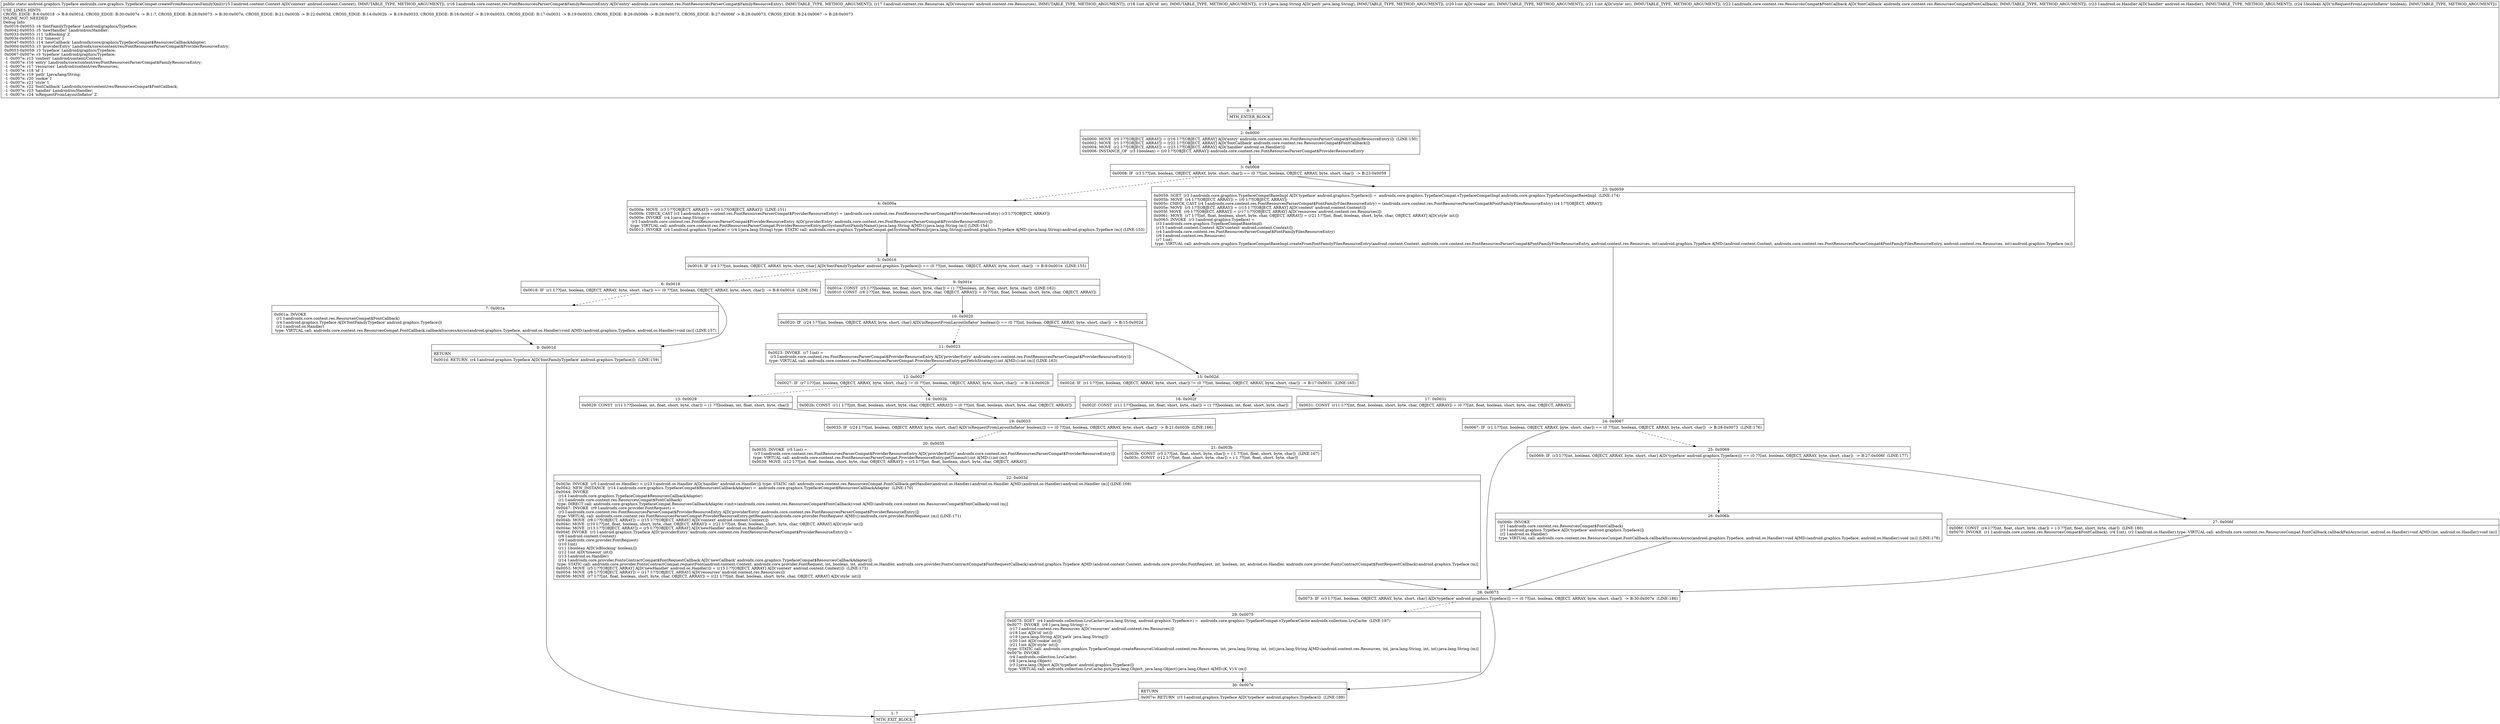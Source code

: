 digraph "CFG forandroidx.core.graphics.TypefaceCompat.createFromResourcesFamilyXml(Landroid\/content\/Context;Landroidx\/core\/content\/res\/FontResourcesParserCompat$FamilyResourceEntry;Landroid\/content\/res\/Resources;ILjava\/lang\/String;IILandroidx\/core\/content\/res\/ResourcesCompat$FontCallback;Landroid\/os\/Handler;Z)Landroid\/graphics\/Typeface;" {
Node_0 [shape=record,label="{0\:\ ?|MTH_ENTER_BLOCK\l}"];
Node_2 [shape=record,label="{2\:\ 0x0000|0x0000: MOVE  (r0 I:??[OBJECT, ARRAY]) = (r16 I:??[OBJECT, ARRAY] A[D('entry' androidx.core.content.res.FontResourcesParserCompat$FamilyResourceEntry)])  (LINE:150)\l0x0002: MOVE  (r1 I:??[OBJECT, ARRAY]) = (r22 I:??[OBJECT, ARRAY] A[D('fontCallback' androidx.core.content.res.ResourcesCompat$FontCallback)]) \l0x0004: MOVE  (r2 I:??[OBJECT, ARRAY]) = (r23 I:??[OBJECT, ARRAY] A[D('handler' android.os.Handler)]) \l0x0006: INSTANCE_OF  (r3 I:boolean) = (r0 I:??[OBJECT, ARRAY]) androidx.core.content.res.FontResourcesParserCompat$ProviderResourceEntry \l}"];
Node_3 [shape=record,label="{3\:\ 0x0008|0x0008: IF  (r3 I:??[int, boolean, OBJECT, ARRAY, byte, short, char]) == (0 ??[int, boolean, OBJECT, ARRAY, byte, short, char])  \-\> B:23:0x0059 \l}"];
Node_4 [shape=record,label="{4\:\ 0x000a|0x000a: MOVE  (r3 I:??[OBJECT, ARRAY]) = (r0 I:??[OBJECT, ARRAY])  (LINE:151)\l0x000b: CHECK_CAST (r3 I:androidx.core.content.res.FontResourcesParserCompat$ProviderResourceEntry) = (androidx.core.content.res.FontResourcesParserCompat$ProviderResourceEntry) (r3 I:??[OBJECT, ARRAY]) \l0x000e: INVOKE  (r4 I:java.lang.String) = \l  (r3 I:androidx.core.content.res.FontResourcesParserCompat$ProviderResourceEntry A[D('providerEntry' androidx.core.content.res.FontResourcesParserCompat$ProviderResourceEntry)])\l type: VIRTUAL call: androidx.core.content.res.FontResourcesParserCompat.ProviderResourceEntry.getSystemFontFamilyName():java.lang.String A[MD:():java.lang.String (m)] (LINE:154)\l0x0012: INVOKE  (r4 I:android.graphics.Typeface) = (r4 I:java.lang.String) type: STATIC call: androidx.core.graphics.TypefaceCompat.getSystemFontFamily(java.lang.String):android.graphics.Typeface A[MD:(java.lang.String):android.graphics.Typeface (m)] (LINE:153)\l}"];
Node_5 [shape=record,label="{5\:\ 0x0016|0x0016: IF  (r4 I:??[int, boolean, OBJECT, ARRAY, byte, short, char] A[D('fontFamilyTypeface' android.graphics.Typeface)]) == (0 ??[int, boolean, OBJECT, ARRAY, byte, short, char])  \-\> B:9:0x001e  (LINE:155)\l}"];
Node_6 [shape=record,label="{6\:\ 0x0018|0x0018: IF  (r1 I:??[int, boolean, OBJECT, ARRAY, byte, short, char]) == (0 ??[int, boolean, OBJECT, ARRAY, byte, short, char])  \-\> B:8:0x001d  (LINE:156)\l}"];
Node_7 [shape=record,label="{7\:\ 0x001a|0x001a: INVOKE  \l  (r1 I:androidx.core.content.res.ResourcesCompat$FontCallback)\l  (r4 I:android.graphics.Typeface A[D('fontFamilyTypeface' android.graphics.Typeface)])\l  (r2 I:android.os.Handler)\l type: VIRTUAL call: androidx.core.content.res.ResourcesCompat.FontCallback.callbackSuccessAsync(android.graphics.Typeface, android.os.Handler):void A[MD:(android.graphics.Typeface, android.os.Handler):void (m)] (LINE:157)\l}"];
Node_8 [shape=record,label="{8\:\ 0x001d|RETURN\l|0x001d: RETURN  (r4 I:android.graphics.Typeface A[D('fontFamilyTypeface' android.graphics.Typeface)])  (LINE:159)\l}"];
Node_1 [shape=record,label="{1\:\ ?|MTH_EXIT_BLOCK\l}"];
Node_9 [shape=record,label="{9\:\ 0x001e|0x001e: CONST  (r5 I:??[boolean, int, float, short, byte, char]) = (1 ??[boolean, int, float, short, byte, char])  (LINE:162)\l0x001f: CONST  (r6 I:??[int, float, boolean, short, byte, char, OBJECT, ARRAY]) = (0 ??[int, float, boolean, short, byte, char, OBJECT, ARRAY]) \l}"];
Node_10 [shape=record,label="{10\:\ 0x0020|0x0020: IF  (r24 I:??[int, boolean, OBJECT, ARRAY, byte, short, char] A[D('isRequestFromLayoutInflator' boolean)]) == (0 ??[int, boolean, OBJECT, ARRAY, byte, short, char])  \-\> B:15:0x002d \l}"];
Node_11 [shape=record,label="{11\:\ 0x0023|0x0023: INVOKE  (r7 I:int) = \l  (r3 I:androidx.core.content.res.FontResourcesParserCompat$ProviderResourceEntry A[D('providerEntry' androidx.core.content.res.FontResourcesParserCompat$ProviderResourceEntry)])\l type: VIRTUAL call: androidx.core.content.res.FontResourcesParserCompat.ProviderResourceEntry.getFetchStrategy():int A[MD:():int (m)] (LINE:163)\l}"];
Node_12 [shape=record,label="{12\:\ 0x0027|0x0027: IF  (r7 I:??[int, boolean, OBJECT, ARRAY, byte, short, char]) != (0 ??[int, boolean, OBJECT, ARRAY, byte, short, char])  \-\> B:14:0x002b \l}"];
Node_13 [shape=record,label="{13\:\ 0x0029|0x0029: CONST  (r11 I:??[boolean, int, float, short, byte, char]) = (1 ??[boolean, int, float, short, byte, char]) \l}"];
Node_19 [shape=record,label="{19\:\ 0x0033|0x0033: IF  (r24 I:??[int, boolean, OBJECT, ARRAY, byte, short, char] A[D('isRequestFromLayoutInflator' boolean)]) == (0 ??[int, boolean, OBJECT, ARRAY, byte, short, char])  \-\> B:21:0x003b  (LINE:166)\l}"];
Node_20 [shape=record,label="{20\:\ 0x0035|0x0035: INVOKE  (r5 I:int) = \l  (r3 I:androidx.core.content.res.FontResourcesParserCompat$ProviderResourceEntry A[D('providerEntry' androidx.core.content.res.FontResourcesParserCompat$ProviderResourceEntry)])\l type: VIRTUAL call: androidx.core.content.res.FontResourcesParserCompat.ProviderResourceEntry.getTimeout():int A[MD:():int (m)]\l0x0039: MOVE  (r12 I:??[int, float, boolean, short, byte, char, OBJECT, ARRAY]) = (r5 I:??[int, float, boolean, short, byte, char, OBJECT, ARRAY]) \l}"];
Node_22 [shape=record,label="{22\:\ 0x003d|0x003e: INVOKE  (r5 I:android.os.Handler) = (r23 I:android.os.Handler A[D('handler' android.os.Handler)]) type: STATIC call: androidx.core.content.res.ResourcesCompat.FontCallback.getHandler(android.os.Handler):android.os.Handler A[MD:(android.os.Handler):android.os.Handler (m)] (LINE:169)\l0x0042: NEW_INSTANCE  (r14 I:androidx.core.graphics.TypefaceCompat$ResourcesCallbackAdapter) =  androidx.core.graphics.TypefaceCompat$ResourcesCallbackAdapter  (LINE:170)\l0x0044: INVOKE  \l  (r14 I:androidx.core.graphics.TypefaceCompat$ResourcesCallbackAdapter)\l  (r1 I:androidx.core.content.res.ResourcesCompat$FontCallback)\l type: DIRECT call: androidx.core.graphics.TypefaceCompat.ResourcesCallbackAdapter.\<init\>(androidx.core.content.res.ResourcesCompat$FontCallback):void A[MD:(androidx.core.content.res.ResourcesCompat$FontCallback):void (m)]\l0x0047: INVOKE  (r9 I:androidx.core.provider.FontRequest) = \l  (r3 I:androidx.core.content.res.FontResourcesParserCompat$ProviderResourceEntry A[D('providerEntry' androidx.core.content.res.FontResourcesParserCompat$ProviderResourceEntry)])\l type: VIRTUAL call: androidx.core.content.res.FontResourcesParserCompat.ProviderResourceEntry.getRequest():androidx.core.provider.FontRequest A[MD:():androidx.core.provider.FontRequest (m)] (LINE:171)\l0x004b: MOVE  (r8 I:??[OBJECT, ARRAY]) = (r15 I:??[OBJECT, ARRAY] A[D('context' android.content.Context)]) \l0x004c: MOVE  (r10 I:??[int, float, boolean, short, byte, char, OBJECT, ARRAY]) = (r21 I:??[int, float, boolean, short, byte, char, OBJECT, ARRAY] A[D('style' int)]) \l0x004e: MOVE  (r13 I:??[OBJECT, ARRAY]) = (r5 I:??[OBJECT, ARRAY] A[D('newHandler' android.os.Handler)]) \l0x004f: INVOKE  (r3 I:android.graphics.Typeface A[D('providerEntry' androidx.core.content.res.FontResourcesParserCompat$ProviderResourceEntry)]) = \l  (r8 I:android.content.Context)\l  (r9 I:androidx.core.provider.FontRequest)\l  (r10 I:int)\l  (r11 I:boolean A[D('isBlocking' boolean)])\l  (r12 I:int A[D('timeout' int)])\l  (r13 I:android.os.Handler)\l  (r14 I:androidx.core.provider.FontsContractCompat$FontRequestCallback A[D('newCallback' androidx.core.graphics.TypefaceCompat$ResourcesCallbackAdapter)])\l type: STATIC call: androidx.core.provider.FontsContractCompat.requestFont(android.content.Context, androidx.core.provider.FontRequest, int, boolean, int, android.os.Handler, androidx.core.provider.FontsContractCompat$FontRequestCallback):android.graphics.Typeface A[MD:(android.content.Context, androidx.core.provider.FontRequest, int, boolean, int, android.os.Handler, androidx.core.provider.FontsContractCompat$FontRequestCallback):android.graphics.Typeface (m)]\l0x0053: MOVE  (r5 I:??[OBJECT, ARRAY] A[D('newHandler' android.os.Handler)]) = (r15 I:??[OBJECT, ARRAY] A[D('context' android.content.Context)])  (LINE:173)\l0x0054: MOVE  (r6 I:??[OBJECT, ARRAY]) = (r17 I:??[OBJECT, ARRAY] A[D('resources' android.content.res.Resources)]) \l0x0056: MOVE  (r7 I:??[int, float, boolean, short, byte, char, OBJECT, ARRAY]) = (r21 I:??[int, float, boolean, short, byte, char, OBJECT, ARRAY] A[D('style' int)]) \l}"];
Node_28 [shape=record,label="{28\:\ 0x0073|0x0073: IF  (r3 I:??[int, boolean, OBJECT, ARRAY, byte, short, char] A[D('typeface' android.graphics.Typeface)]) == (0 ??[int, boolean, OBJECT, ARRAY, byte, short, char])  \-\> B:30:0x007e  (LINE:186)\l}"];
Node_29 [shape=record,label="{29\:\ 0x0075|0x0075: SGET  (r4 I:androidx.collection.LruCache\<java.lang.String, android.graphics.Typeface\>) =  androidx.core.graphics.TypefaceCompat.sTypefaceCache androidx.collection.LruCache  (LINE:187)\l0x0077: INVOKE  (r8 I:java.lang.String) = \l  (r17 I:android.content.res.Resources A[D('resources' android.content.res.Resources)])\l  (r18 I:int A[D('id' int)])\l  (r19 I:java.lang.String A[D('path' java.lang.String)])\l  (r20 I:int A[D('cookie' int)])\l  (r21 I:int A[D('style' int)])\l type: STATIC call: androidx.core.graphics.TypefaceCompat.createResourceUid(android.content.res.Resources, int, java.lang.String, int, int):java.lang.String A[MD:(android.content.res.Resources, int, java.lang.String, int, int):java.lang.String (m)]\l0x007b: INVOKE  \l  (r4 I:androidx.collection.LruCache)\l  (r8 I:java.lang.Object)\l  (r3 I:java.lang.Object A[D('typeface' android.graphics.Typeface)])\l type: VIRTUAL call: androidx.collection.LruCache.put(java.lang.Object, java.lang.Object):java.lang.Object A[MD:(K, V):V (m)]\l}"];
Node_30 [shape=record,label="{30\:\ 0x007e|RETURN\l|0x007e: RETURN  (r3 I:android.graphics.Typeface A[D('typeface' android.graphics.Typeface)])  (LINE:189)\l}"];
Node_21 [shape=record,label="{21\:\ 0x003b|0x003b: CONST  (r5 I:??[int, float, short, byte, char]) = (\-1 ??[int, float, short, byte, char])  (LINE:167)\l0x003c: CONST  (r12 I:??[int, float, short, byte, char]) = (\-1 ??[int, float, short, byte, char]) \l}"];
Node_14 [shape=record,label="{14\:\ 0x002b|0x002b: CONST  (r11 I:??[int, float, boolean, short, byte, char, OBJECT, ARRAY]) = (0 ??[int, float, boolean, short, byte, char, OBJECT, ARRAY]) \l}"];
Node_15 [shape=record,label="{15\:\ 0x002d|0x002d: IF  (r1 I:??[int, boolean, OBJECT, ARRAY, byte, short, char]) != (0 ??[int, boolean, OBJECT, ARRAY, byte, short, char])  \-\> B:17:0x0031  (LINE:165)\l}"];
Node_16 [shape=record,label="{16\:\ 0x002f|0x002f: CONST  (r11 I:??[boolean, int, float, short, byte, char]) = (1 ??[boolean, int, float, short, byte, char]) \l}"];
Node_17 [shape=record,label="{17\:\ 0x0031|0x0031: CONST  (r11 I:??[int, float, boolean, short, byte, char, OBJECT, ARRAY]) = (0 ??[int, float, boolean, short, byte, char, OBJECT, ARRAY]) \l}"];
Node_23 [shape=record,label="{23\:\ 0x0059|0x0059: SGET  (r3 I:androidx.core.graphics.TypefaceCompatBaseImpl A[D('typeface' android.graphics.Typeface)]) =  androidx.core.graphics.TypefaceCompat.sTypefaceCompatImpl androidx.core.graphics.TypefaceCompatBaseImpl  (LINE:174)\l0x005b: MOVE  (r4 I:??[OBJECT, ARRAY]) = (r0 I:??[OBJECT, ARRAY]) \l0x005c: CHECK_CAST (r4 I:androidx.core.content.res.FontResourcesParserCompat$FontFamilyFilesResourceEntry) = (androidx.core.content.res.FontResourcesParserCompat$FontFamilyFilesResourceEntry) (r4 I:??[OBJECT, ARRAY]) \l0x005e: MOVE  (r5 I:??[OBJECT, ARRAY]) = (r15 I:??[OBJECT, ARRAY] A[D('context' android.content.Context)]) \l0x005f: MOVE  (r6 I:??[OBJECT, ARRAY]) = (r17 I:??[OBJECT, ARRAY] A[D('resources' android.content.res.Resources)]) \l0x0061: MOVE  (r7 I:??[int, float, boolean, short, byte, char, OBJECT, ARRAY]) = (r21 I:??[int, float, boolean, short, byte, char, OBJECT, ARRAY] A[D('style' int)]) \l0x0063: INVOKE  (r3 I:android.graphics.Typeface) = \l  (r3 I:androidx.core.graphics.TypefaceCompatBaseImpl)\l  (r15 I:android.content.Context A[D('context' android.content.Context)])\l  (r4 I:androidx.core.content.res.FontResourcesParserCompat$FontFamilyFilesResourceEntry)\l  (r6 I:android.content.res.Resources)\l  (r7 I:int)\l type: VIRTUAL call: androidx.core.graphics.TypefaceCompatBaseImpl.createFromFontFamilyFilesResourceEntry(android.content.Context, androidx.core.content.res.FontResourcesParserCompat$FontFamilyFilesResourceEntry, android.content.res.Resources, int):android.graphics.Typeface A[MD:(android.content.Context, androidx.core.content.res.FontResourcesParserCompat$FontFamilyFilesResourceEntry, android.content.res.Resources, int):android.graphics.Typeface (m)]\l}"];
Node_24 [shape=record,label="{24\:\ 0x0067|0x0067: IF  (r1 I:??[int, boolean, OBJECT, ARRAY, byte, short, char]) == (0 ??[int, boolean, OBJECT, ARRAY, byte, short, char])  \-\> B:28:0x0073  (LINE:176)\l}"];
Node_25 [shape=record,label="{25\:\ 0x0069|0x0069: IF  (r3 I:??[int, boolean, OBJECT, ARRAY, byte, short, char] A[D('typeface' android.graphics.Typeface)]) == (0 ??[int, boolean, OBJECT, ARRAY, byte, short, char])  \-\> B:27:0x006f  (LINE:177)\l}"];
Node_26 [shape=record,label="{26\:\ 0x006b|0x006b: INVOKE  \l  (r1 I:androidx.core.content.res.ResourcesCompat$FontCallback)\l  (r3 I:android.graphics.Typeface A[D('typeface' android.graphics.Typeface)])\l  (r2 I:android.os.Handler)\l type: VIRTUAL call: androidx.core.content.res.ResourcesCompat.FontCallback.callbackSuccessAsync(android.graphics.Typeface, android.os.Handler):void A[MD:(android.graphics.Typeface, android.os.Handler):void (m)] (LINE:178)\l}"];
Node_27 [shape=record,label="{27\:\ 0x006f|0x006f: CONST  (r4 I:??[int, float, short, byte, char]) = (\-3 ??[int, float, short, byte, char])  (LINE:180)\l0x0070: INVOKE  (r1 I:androidx.core.content.res.ResourcesCompat$FontCallback), (r4 I:int), (r2 I:android.os.Handler) type: VIRTUAL call: androidx.core.content.res.ResourcesCompat.FontCallback.callbackFailAsync(int, android.os.Handler):void A[MD:(int, android.os.Handler):void (m)]\l}"];
MethodNode[shape=record,label="{public static android.graphics.Typeface androidx.core.graphics.TypefaceCompat.createFromResourcesFamilyXml((r15 I:android.content.Context A[D('context' android.content.Context), IMMUTABLE_TYPE, METHOD_ARGUMENT]), (r16 I:androidx.core.content.res.FontResourcesParserCompat$FamilyResourceEntry A[D('entry' androidx.core.content.res.FontResourcesParserCompat$FamilyResourceEntry), IMMUTABLE_TYPE, METHOD_ARGUMENT]), (r17 I:android.content.res.Resources A[D('resources' android.content.res.Resources), IMMUTABLE_TYPE, METHOD_ARGUMENT]), (r18 I:int A[D('id' int), IMMUTABLE_TYPE, METHOD_ARGUMENT]), (r19 I:java.lang.String A[D('path' java.lang.String), IMMUTABLE_TYPE, METHOD_ARGUMENT]), (r20 I:int A[D('cookie' int), IMMUTABLE_TYPE, METHOD_ARGUMENT]), (r21 I:int A[D('style' int), IMMUTABLE_TYPE, METHOD_ARGUMENT]), (r22 I:androidx.core.content.res.ResourcesCompat$FontCallback A[D('fontCallback' androidx.core.content.res.ResourcesCompat$FontCallback), IMMUTABLE_TYPE, METHOD_ARGUMENT]), (r23 I:android.os.Handler A[D('handler' android.os.Handler), IMMUTABLE_TYPE, METHOD_ARGUMENT]), (r24 I:boolean A[D('isRequestFromLayoutInflator' boolean), IMMUTABLE_TYPE, METHOD_ARGUMENT]))  | USE_LINES_HINTS\lCROSS_EDGE: B:6:0x0018 \-\> B:8:0x001d, CROSS_EDGE: B:30:0x007e \-\> B:1:?, CROSS_EDGE: B:28:0x0073 \-\> B:30:0x007e, CROSS_EDGE: B:21:0x003b \-\> B:22:0x003d, CROSS_EDGE: B:14:0x002b \-\> B:19:0x0033, CROSS_EDGE: B:16:0x002f \-\> B:19:0x0033, CROSS_EDGE: B:17:0x0031 \-\> B:19:0x0033, CROSS_EDGE: B:26:0x006b \-\> B:28:0x0073, CROSS_EDGE: B:27:0x006f \-\> B:28:0x0073, CROSS_EDGE: B:24:0x0067 \-\> B:28:0x0073\lINLINE_NOT_NEEDED\lDebug Info:\l  0x0016\-0x0053: r4 'fontFamilyTypeface' Landroid\/graphics\/Typeface;\l  0x0042\-0x0053: r5 'newHandler' Landroid\/os\/Handler;\l  0x0033\-0x0053: r11 'isBlocking' Z\l  0x003e\-0x0053: r12 'timeout' I\l  0x0047\-0x0053: r14 'newCallback' Landroidx\/core\/graphics\/TypefaceCompat$ResourcesCallbackAdapter;\l  0x000d\-0x0053: r3 'providerEntry' Landroidx\/core\/content\/res\/FontResourcesParserCompat$ProviderResourceEntry;\l  0x0053\-0x0059: r3 'typeface' Landroid\/graphics\/Typeface;\l  0x0067\-0x007e: r3 'typeface' Landroid\/graphics\/Typeface;\l  \-1 \-0x007e: r15 'context' Landroid\/content\/Context;\l  \-1 \-0x007e: r16 'entry' Landroidx\/core\/content\/res\/FontResourcesParserCompat$FamilyResourceEntry;\l  \-1 \-0x007e: r17 'resources' Landroid\/content\/res\/Resources;\l  \-1 \-0x007e: r18 'id' I\l  \-1 \-0x007e: r19 'path' Ljava\/lang\/String;\l  \-1 \-0x007e: r20 'cookie' I\l  \-1 \-0x007e: r21 'style' I\l  \-1 \-0x007e: r22 'fontCallback' Landroidx\/core\/content\/res\/ResourcesCompat$FontCallback;\l  \-1 \-0x007e: r23 'handler' Landroid\/os\/Handler;\l  \-1 \-0x007e: r24 'isRequestFromLayoutInflator' Z\l}"];
MethodNode -> Node_0;Node_0 -> Node_2;
Node_2 -> Node_3;
Node_3 -> Node_4[style=dashed];
Node_3 -> Node_23;
Node_4 -> Node_5;
Node_5 -> Node_6[style=dashed];
Node_5 -> Node_9;
Node_6 -> Node_7[style=dashed];
Node_6 -> Node_8;
Node_7 -> Node_8;
Node_8 -> Node_1;
Node_9 -> Node_10;
Node_10 -> Node_11[style=dashed];
Node_10 -> Node_15;
Node_11 -> Node_12;
Node_12 -> Node_13[style=dashed];
Node_12 -> Node_14;
Node_13 -> Node_19;
Node_19 -> Node_20[style=dashed];
Node_19 -> Node_21;
Node_20 -> Node_22;
Node_22 -> Node_28;
Node_28 -> Node_29[style=dashed];
Node_28 -> Node_30;
Node_29 -> Node_30;
Node_30 -> Node_1;
Node_21 -> Node_22;
Node_14 -> Node_19;
Node_15 -> Node_16[style=dashed];
Node_15 -> Node_17;
Node_16 -> Node_19;
Node_17 -> Node_19;
Node_23 -> Node_24;
Node_24 -> Node_25[style=dashed];
Node_24 -> Node_28;
Node_25 -> Node_26[style=dashed];
Node_25 -> Node_27;
Node_26 -> Node_28;
Node_27 -> Node_28;
}

